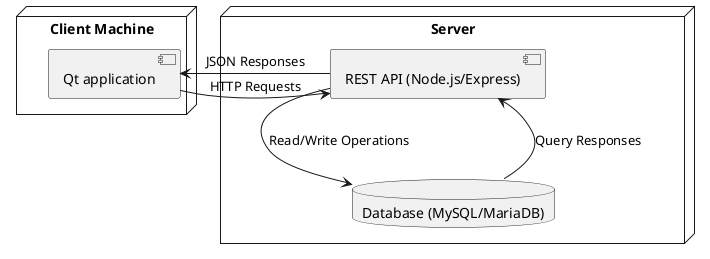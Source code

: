 @startuml

node "Client Machine" {
    component "Qt application" as QtApp
}

node "Server" {
    component "REST API (Node.js/Express)" as RestAPI
    database "Database (MySQL/MariaDB)" as Database
}

QtApp -[hidden]-> RestAPI : "HTTP (Qt Network)"
RestAPI -[hidden]-> Database : "SQL Queries"

QtApp -> RestAPI : "HTTP Requests"
RestAPI -> Database : "Read/Write Operations"
Database -> RestAPI : "Query Responses"
RestAPI -> QtApp : "JSON Responses"

@enduml
